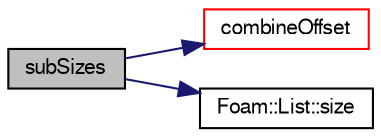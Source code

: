 digraph "subSizes"
{
  bgcolor="transparent";
  edge [fontname="FreeSans",fontsize="10",labelfontname="FreeSans",labelfontsize="10"];
  node [fontname="FreeSans",fontsize="10",shape=record];
  rankdir="LR";
  Node104 [label="subSizes",height=0.2,width=0.4,color="black", fillcolor="grey75", style="filled", fontcolor="black"];
  Node104 -> Node105 [color="midnightblue",fontsize="10",style="solid",fontname="FreeSans"];
  Node105 [label="combineOffset",height=0.2,width=0.4,color="red",URL="$a21154.html#a20467f0f81b1b50361f0ca74657a8ef5",tooltip="Like combine but also offsets sublists based on passed sizes. "];
  Node104 -> Node112 [color="midnightblue",fontsize="10",style="solid",fontname="FreeSans"];
  Node112 [label="Foam::List::size",height=0.2,width=0.4,color="black",URL="$a25694.html#a8a5f6fa29bd4b500caf186f60245b384",tooltip="Override size to be inconsistent with allocated storage. "];
}
